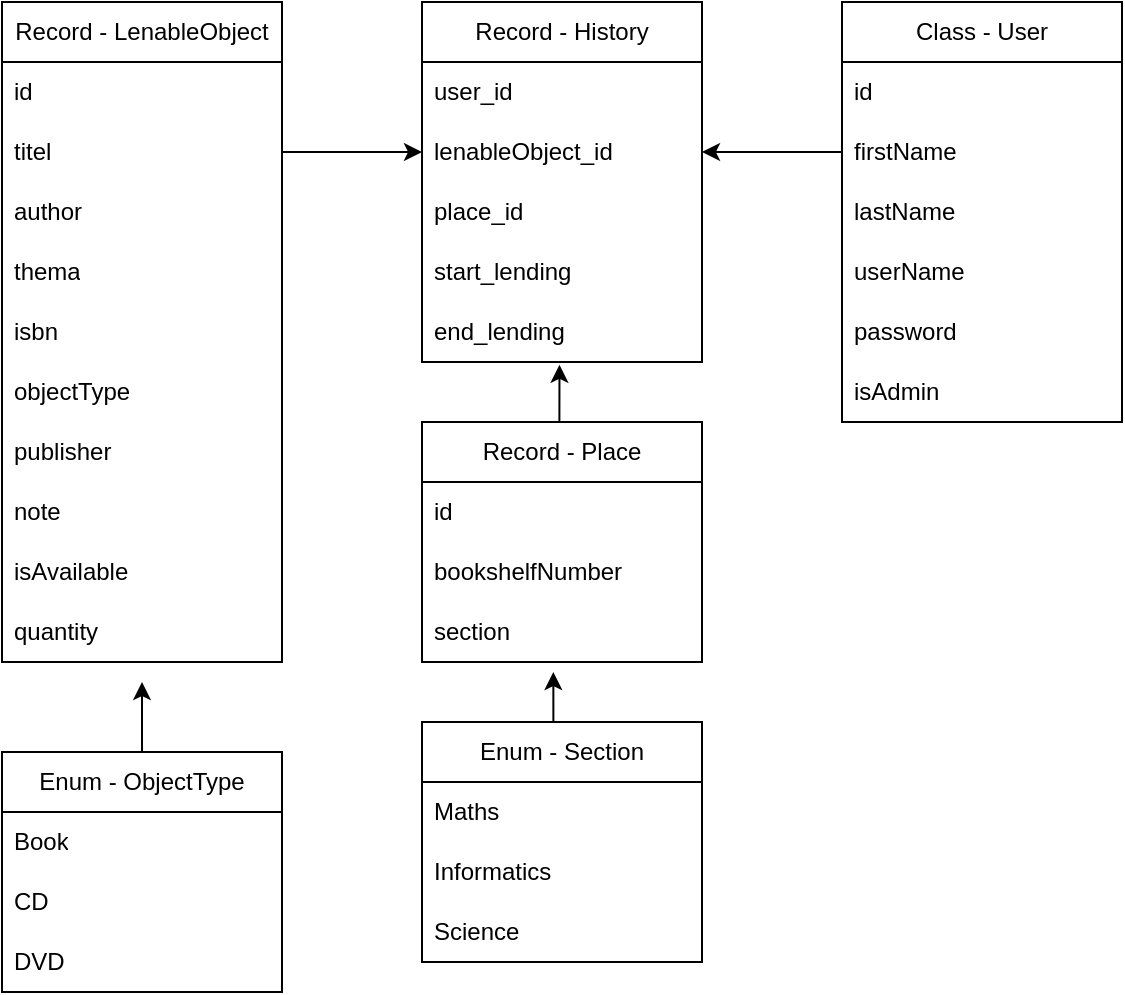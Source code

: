 <mxfile version="24.8.4">
  <diagram id="C5RBs43oDa-KdzZeNtuy" name="Page-1">
    <mxGraphModel dx="1050" dy="653" grid="1" gridSize="10" guides="1" tooltips="1" connect="1" arrows="1" fold="1" page="1" pageScale="1" pageWidth="827" pageHeight="1169" math="0" shadow="0">
      <root>
        <mxCell id="WIyWlLk6GJQsqaUBKTNV-0" />
        <mxCell id="WIyWlLk6GJQsqaUBKTNV-1" parent="WIyWlLk6GJQsqaUBKTNV-0" />
        <mxCell id="3A213SIepCeW-L8mqM42-1" value="Record -&amp;nbsp;&lt;span style=&quot;background-color: initial;&quot;&gt;LenableObject&lt;/span&gt;" style="swimlane;fontStyle=0;childLayout=stackLayout;horizontal=1;startSize=30;horizontalStack=0;resizeParent=1;resizeParentMax=0;resizeLast=0;collapsible=1;marginBottom=0;whiteSpace=wrap;html=1;" vertex="1" parent="WIyWlLk6GJQsqaUBKTNV-1">
          <mxGeometry x="40" y="150" width="140" height="330" as="geometry" />
        </mxCell>
        <mxCell id="3A213SIepCeW-L8mqM42-2" value="id" style="text;strokeColor=none;fillColor=none;align=left;verticalAlign=middle;spacingLeft=4;spacingRight=4;overflow=hidden;points=[[0,0.5],[1,0.5]];portConstraint=eastwest;rotatable=0;whiteSpace=wrap;html=1;" vertex="1" parent="3A213SIepCeW-L8mqM42-1">
          <mxGeometry y="30" width="140" height="30" as="geometry" />
        </mxCell>
        <mxCell id="3A213SIepCeW-L8mqM42-3" value="titel" style="text;strokeColor=none;fillColor=none;align=left;verticalAlign=middle;spacingLeft=4;spacingRight=4;overflow=hidden;points=[[0,0.5],[1,0.5]];portConstraint=eastwest;rotatable=0;whiteSpace=wrap;html=1;" vertex="1" parent="3A213SIepCeW-L8mqM42-1">
          <mxGeometry y="60" width="140" height="30" as="geometry" />
        </mxCell>
        <mxCell id="3A213SIepCeW-L8mqM42-4" value="author" style="text;strokeColor=none;fillColor=none;align=left;verticalAlign=middle;spacingLeft=4;spacingRight=4;overflow=hidden;points=[[0,0.5],[1,0.5]];portConstraint=eastwest;rotatable=0;whiteSpace=wrap;html=1;" vertex="1" parent="3A213SIepCeW-L8mqM42-1">
          <mxGeometry y="90" width="140" height="30" as="geometry" />
        </mxCell>
        <mxCell id="3A213SIepCeW-L8mqM42-21" value="thema" style="text;strokeColor=none;fillColor=none;align=left;verticalAlign=middle;spacingLeft=4;spacingRight=4;overflow=hidden;points=[[0,0.5],[1,0.5]];portConstraint=eastwest;rotatable=0;whiteSpace=wrap;html=1;" vertex="1" parent="3A213SIepCeW-L8mqM42-1">
          <mxGeometry y="120" width="140" height="30" as="geometry" />
        </mxCell>
        <mxCell id="3A213SIepCeW-L8mqM42-22" value="isbn" style="text;strokeColor=none;fillColor=none;align=left;verticalAlign=middle;spacingLeft=4;spacingRight=4;overflow=hidden;points=[[0,0.5],[1,0.5]];portConstraint=eastwest;rotatable=0;whiteSpace=wrap;html=1;" vertex="1" parent="3A213SIepCeW-L8mqM42-1">
          <mxGeometry y="150" width="140" height="30" as="geometry" />
        </mxCell>
        <mxCell id="3A213SIepCeW-L8mqM42-26" value="objectType" style="text;strokeColor=none;fillColor=none;align=left;verticalAlign=middle;spacingLeft=4;spacingRight=4;overflow=hidden;points=[[0,0.5],[1,0.5]];portConstraint=eastwest;rotatable=0;whiteSpace=wrap;html=1;" vertex="1" parent="3A213SIepCeW-L8mqM42-1">
          <mxGeometry y="180" width="140" height="30" as="geometry" />
        </mxCell>
        <mxCell id="3A213SIepCeW-L8mqM42-25" value="publisher" style="text;strokeColor=none;fillColor=none;align=left;verticalAlign=middle;spacingLeft=4;spacingRight=4;overflow=hidden;points=[[0,0.5],[1,0.5]];portConstraint=eastwest;rotatable=0;whiteSpace=wrap;html=1;" vertex="1" parent="3A213SIepCeW-L8mqM42-1">
          <mxGeometry y="210" width="140" height="30" as="geometry" />
        </mxCell>
        <mxCell id="3A213SIepCeW-L8mqM42-27" value="note" style="text;strokeColor=none;fillColor=none;align=left;verticalAlign=middle;spacingLeft=4;spacingRight=4;overflow=hidden;points=[[0,0.5],[1,0.5]];portConstraint=eastwest;rotatable=0;whiteSpace=wrap;html=1;" vertex="1" parent="3A213SIepCeW-L8mqM42-1">
          <mxGeometry y="240" width="140" height="30" as="geometry" />
        </mxCell>
        <mxCell id="3A213SIepCeW-L8mqM42-40" value="isAvailable" style="text;strokeColor=none;fillColor=none;align=left;verticalAlign=middle;spacingLeft=4;spacingRight=4;overflow=hidden;points=[[0,0.5],[1,0.5]];portConstraint=eastwest;rotatable=0;whiteSpace=wrap;html=1;" vertex="1" parent="3A213SIepCeW-L8mqM42-1">
          <mxGeometry y="270" width="140" height="30" as="geometry" />
        </mxCell>
        <mxCell id="3A213SIepCeW-L8mqM42-41" value="quantity" style="text;strokeColor=none;fillColor=none;align=left;verticalAlign=middle;spacingLeft=4;spacingRight=4;overflow=hidden;points=[[0,0.5],[1,0.5]];portConstraint=eastwest;rotatable=0;whiteSpace=wrap;html=1;" vertex="1" parent="3A213SIepCeW-L8mqM42-1">
          <mxGeometry y="300" width="140" height="30" as="geometry" />
        </mxCell>
        <mxCell id="3A213SIepCeW-L8mqM42-5" value="Enum - ObjectType" style="swimlane;fontStyle=0;childLayout=stackLayout;horizontal=1;startSize=30;horizontalStack=0;resizeParent=1;resizeParentMax=0;resizeLast=0;collapsible=1;marginBottom=0;whiteSpace=wrap;html=1;" vertex="1" parent="WIyWlLk6GJQsqaUBKTNV-1">
          <mxGeometry x="40" y="525" width="140" height="120" as="geometry" />
        </mxCell>
        <mxCell id="3A213SIepCeW-L8mqM42-6" value="Book" style="text;strokeColor=none;fillColor=none;align=left;verticalAlign=middle;spacingLeft=4;spacingRight=4;overflow=hidden;points=[[0,0.5],[1,0.5]];portConstraint=eastwest;rotatable=0;whiteSpace=wrap;html=1;" vertex="1" parent="3A213SIepCeW-L8mqM42-5">
          <mxGeometry y="30" width="140" height="30" as="geometry" />
        </mxCell>
        <mxCell id="3A213SIepCeW-L8mqM42-7" value="CD" style="text;strokeColor=none;fillColor=none;align=left;verticalAlign=middle;spacingLeft=4;spacingRight=4;overflow=hidden;points=[[0,0.5],[1,0.5]];portConstraint=eastwest;rotatable=0;whiteSpace=wrap;html=1;" vertex="1" parent="3A213SIepCeW-L8mqM42-5">
          <mxGeometry y="60" width="140" height="30" as="geometry" />
        </mxCell>
        <mxCell id="3A213SIepCeW-L8mqM42-8" value="DVD" style="text;strokeColor=none;fillColor=none;align=left;verticalAlign=middle;spacingLeft=4;spacingRight=4;overflow=hidden;points=[[0,0.5],[1,0.5]];portConstraint=eastwest;rotatable=0;whiteSpace=wrap;html=1;" vertex="1" parent="3A213SIepCeW-L8mqM42-5">
          <mxGeometry y="90" width="140" height="30" as="geometry" />
        </mxCell>
        <mxCell id="3A213SIepCeW-L8mqM42-9" value="Record - History" style="swimlane;fontStyle=0;childLayout=stackLayout;horizontal=1;startSize=30;horizontalStack=0;resizeParent=1;resizeParentMax=0;resizeLast=0;collapsible=1;marginBottom=0;whiteSpace=wrap;html=1;" vertex="1" parent="WIyWlLk6GJQsqaUBKTNV-1">
          <mxGeometry x="250" y="150" width="140" height="180" as="geometry" />
        </mxCell>
        <mxCell id="3A213SIepCeW-L8mqM42-10" value="user_id" style="text;strokeColor=none;fillColor=none;align=left;verticalAlign=middle;spacingLeft=4;spacingRight=4;overflow=hidden;points=[[0,0.5],[1,0.5]];portConstraint=eastwest;rotatable=0;whiteSpace=wrap;html=1;" vertex="1" parent="3A213SIepCeW-L8mqM42-9">
          <mxGeometry y="30" width="140" height="30" as="geometry" />
        </mxCell>
        <mxCell id="3A213SIepCeW-L8mqM42-11" value="lenableObject_id" style="text;strokeColor=none;fillColor=none;align=left;verticalAlign=middle;spacingLeft=4;spacingRight=4;overflow=hidden;points=[[0,0.5],[1,0.5]];portConstraint=eastwest;rotatable=0;whiteSpace=wrap;html=1;" vertex="1" parent="3A213SIepCeW-L8mqM42-9">
          <mxGeometry y="60" width="140" height="30" as="geometry" />
        </mxCell>
        <mxCell id="3A213SIepCeW-L8mqM42-12" value="place_id" style="text;strokeColor=none;fillColor=none;align=left;verticalAlign=middle;spacingLeft=4;spacingRight=4;overflow=hidden;points=[[0,0.5],[1,0.5]];portConstraint=eastwest;rotatable=0;whiteSpace=wrap;html=1;" vertex="1" parent="3A213SIepCeW-L8mqM42-9">
          <mxGeometry y="90" width="140" height="30" as="geometry" />
        </mxCell>
        <mxCell id="3A213SIepCeW-L8mqM42-23" value="start_lending" style="text;strokeColor=none;fillColor=none;align=left;verticalAlign=middle;spacingLeft=4;spacingRight=4;overflow=hidden;points=[[0,0.5],[1,0.5]];portConstraint=eastwest;rotatable=0;whiteSpace=wrap;html=1;" vertex="1" parent="3A213SIepCeW-L8mqM42-9">
          <mxGeometry y="120" width="140" height="30" as="geometry" />
        </mxCell>
        <mxCell id="3A213SIepCeW-L8mqM42-24" value="end_lending" style="text;strokeColor=none;fillColor=none;align=left;verticalAlign=middle;spacingLeft=4;spacingRight=4;overflow=hidden;points=[[0,0.5],[1,0.5]];portConstraint=eastwest;rotatable=0;whiteSpace=wrap;html=1;" vertex="1" parent="3A213SIepCeW-L8mqM42-9">
          <mxGeometry y="150" width="140" height="30" as="geometry" />
        </mxCell>
        <mxCell id="3A213SIepCeW-L8mqM42-13" value="Record - Place" style="swimlane;fontStyle=0;childLayout=stackLayout;horizontal=1;startSize=30;horizontalStack=0;resizeParent=1;resizeParentMax=0;resizeLast=0;collapsible=1;marginBottom=0;whiteSpace=wrap;html=1;" vertex="1" parent="WIyWlLk6GJQsqaUBKTNV-1">
          <mxGeometry x="250" y="360" width="140" height="120" as="geometry" />
        </mxCell>
        <mxCell id="3A213SIepCeW-L8mqM42-14" value="id" style="text;strokeColor=none;fillColor=none;align=left;verticalAlign=middle;spacingLeft=4;spacingRight=4;overflow=hidden;points=[[0,0.5],[1,0.5]];portConstraint=eastwest;rotatable=0;whiteSpace=wrap;html=1;" vertex="1" parent="3A213SIepCeW-L8mqM42-13">
          <mxGeometry y="30" width="140" height="30" as="geometry" />
        </mxCell>
        <mxCell id="3A213SIepCeW-L8mqM42-15" value="bookshelfNumber" style="text;strokeColor=none;fillColor=none;align=left;verticalAlign=middle;spacingLeft=4;spacingRight=4;overflow=hidden;points=[[0,0.5],[1,0.5]];portConstraint=eastwest;rotatable=0;whiteSpace=wrap;html=1;" vertex="1" parent="3A213SIepCeW-L8mqM42-13">
          <mxGeometry y="60" width="140" height="30" as="geometry" />
        </mxCell>
        <mxCell id="3A213SIepCeW-L8mqM42-16" value="section" style="text;strokeColor=none;fillColor=none;align=left;verticalAlign=middle;spacingLeft=4;spacingRight=4;overflow=hidden;points=[[0,0.5],[1,0.5]];portConstraint=eastwest;rotatable=0;whiteSpace=wrap;html=1;" vertex="1" parent="3A213SIepCeW-L8mqM42-13">
          <mxGeometry y="90" width="140" height="30" as="geometry" />
        </mxCell>
        <mxCell id="3A213SIepCeW-L8mqM42-17" value="Class - User" style="swimlane;fontStyle=0;childLayout=stackLayout;horizontal=1;startSize=30;horizontalStack=0;resizeParent=1;resizeParentMax=0;resizeLast=0;collapsible=1;marginBottom=0;whiteSpace=wrap;html=1;" vertex="1" parent="WIyWlLk6GJQsqaUBKTNV-1">
          <mxGeometry x="460" y="150" width="140" height="210" as="geometry" />
        </mxCell>
        <mxCell id="3A213SIepCeW-L8mqM42-18" value="id" style="text;strokeColor=none;fillColor=none;align=left;verticalAlign=middle;spacingLeft=4;spacingRight=4;overflow=hidden;points=[[0,0.5],[1,0.5]];portConstraint=eastwest;rotatable=0;whiteSpace=wrap;html=1;" vertex="1" parent="3A213SIepCeW-L8mqM42-17">
          <mxGeometry y="30" width="140" height="30" as="geometry" />
        </mxCell>
        <mxCell id="3A213SIepCeW-L8mqM42-19" value="firstName" style="text;strokeColor=none;fillColor=none;align=left;verticalAlign=middle;spacingLeft=4;spacingRight=4;overflow=hidden;points=[[0,0.5],[1,0.5]];portConstraint=eastwest;rotatable=0;whiteSpace=wrap;html=1;" vertex="1" parent="3A213SIepCeW-L8mqM42-17">
          <mxGeometry y="60" width="140" height="30" as="geometry" />
        </mxCell>
        <mxCell id="3A213SIepCeW-L8mqM42-20" value="lastName" style="text;strokeColor=none;fillColor=none;align=left;verticalAlign=middle;spacingLeft=4;spacingRight=4;overflow=hidden;points=[[0,0.5],[1,0.5]];portConstraint=eastwest;rotatable=0;whiteSpace=wrap;html=1;" vertex="1" parent="3A213SIepCeW-L8mqM42-17">
          <mxGeometry y="90" width="140" height="30" as="geometry" />
        </mxCell>
        <mxCell id="3A213SIepCeW-L8mqM42-38" value="userName" style="text;strokeColor=none;fillColor=none;align=left;verticalAlign=middle;spacingLeft=4;spacingRight=4;overflow=hidden;points=[[0,0.5],[1,0.5]];portConstraint=eastwest;rotatable=0;whiteSpace=wrap;html=1;" vertex="1" parent="3A213SIepCeW-L8mqM42-17">
          <mxGeometry y="120" width="140" height="30" as="geometry" />
        </mxCell>
        <mxCell id="3A213SIepCeW-L8mqM42-39" value="password" style="text;strokeColor=none;fillColor=none;align=left;verticalAlign=middle;spacingLeft=4;spacingRight=4;overflow=hidden;points=[[0,0.5],[1,0.5]];portConstraint=eastwest;rotatable=0;whiteSpace=wrap;html=1;" vertex="1" parent="3A213SIepCeW-L8mqM42-17">
          <mxGeometry y="150" width="140" height="30" as="geometry" />
        </mxCell>
        <mxCell id="3A213SIepCeW-L8mqM42-42" value="isAdmin" style="text;strokeColor=none;fillColor=none;align=left;verticalAlign=middle;spacingLeft=4;spacingRight=4;overflow=hidden;points=[[0,0.5],[1,0.5]];portConstraint=eastwest;rotatable=0;whiteSpace=wrap;html=1;" vertex="1" parent="3A213SIepCeW-L8mqM42-17">
          <mxGeometry y="180" width="140" height="30" as="geometry" />
        </mxCell>
        <mxCell id="3A213SIepCeW-L8mqM42-28" value="Enum - Section" style="swimlane;fontStyle=0;childLayout=stackLayout;horizontal=1;startSize=30;horizontalStack=0;resizeParent=1;resizeParentMax=0;resizeLast=0;collapsible=1;marginBottom=0;whiteSpace=wrap;html=1;" vertex="1" parent="WIyWlLk6GJQsqaUBKTNV-1">
          <mxGeometry x="250" y="510" width="140" height="120" as="geometry" />
        </mxCell>
        <mxCell id="3A213SIepCeW-L8mqM42-29" value="Maths" style="text;strokeColor=none;fillColor=none;align=left;verticalAlign=middle;spacingLeft=4;spacingRight=4;overflow=hidden;points=[[0,0.5],[1,0.5]];portConstraint=eastwest;rotatable=0;whiteSpace=wrap;html=1;" vertex="1" parent="3A213SIepCeW-L8mqM42-28">
          <mxGeometry y="30" width="140" height="30" as="geometry" />
        </mxCell>
        <mxCell id="3A213SIepCeW-L8mqM42-30" value="Informatics" style="text;strokeColor=none;fillColor=none;align=left;verticalAlign=middle;spacingLeft=4;spacingRight=4;overflow=hidden;points=[[0,0.5],[1,0.5]];portConstraint=eastwest;rotatable=0;whiteSpace=wrap;html=1;" vertex="1" parent="3A213SIepCeW-L8mqM42-28">
          <mxGeometry y="60" width="140" height="30" as="geometry" />
        </mxCell>
        <mxCell id="3A213SIepCeW-L8mqM42-31" value="Science" style="text;strokeColor=none;fillColor=none;align=left;verticalAlign=middle;spacingLeft=4;spacingRight=4;overflow=hidden;points=[[0,0.5],[1,0.5]];portConstraint=eastwest;rotatable=0;whiteSpace=wrap;html=1;" vertex="1" parent="3A213SIepCeW-L8mqM42-28">
          <mxGeometry y="90" width="140" height="30" as="geometry" />
        </mxCell>
        <mxCell id="3A213SIepCeW-L8mqM42-32" style="edgeStyle=orthogonalEdgeStyle;rounded=0;orthogonalLoop=1;jettySize=auto;html=1;exitX=0;exitY=0.5;exitDx=0;exitDy=0;entryX=1;entryY=0.5;entryDx=0;entryDy=0;" edge="1" parent="WIyWlLk6GJQsqaUBKTNV-1" source="3A213SIepCeW-L8mqM42-19" target="3A213SIepCeW-L8mqM42-11">
          <mxGeometry relative="1" as="geometry" />
        </mxCell>
        <mxCell id="3A213SIepCeW-L8mqM42-33" style="edgeStyle=orthogonalEdgeStyle;rounded=0;orthogonalLoop=1;jettySize=auto;html=1;exitX=1;exitY=0.5;exitDx=0;exitDy=0;entryX=0;entryY=0.5;entryDx=0;entryDy=0;" edge="1" parent="WIyWlLk6GJQsqaUBKTNV-1" source="3A213SIepCeW-L8mqM42-3" target="3A213SIepCeW-L8mqM42-11">
          <mxGeometry relative="1" as="geometry" />
        </mxCell>
        <mxCell id="3A213SIepCeW-L8mqM42-34" style="edgeStyle=orthogonalEdgeStyle;rounded=0;orthogonalLoop=1;jettySize=auto;html=1;exitX=0.5;exitY=0;exitDx=0;exitDy=0;entryX=0.491;entryY=1.047;entryDx=0;entryDy=0;entryPerimeter=0;" edge="1" parent="WIyWlLk6GJQsqaUBKTNV-1" source="3A213SIepCeW-L8mqM42-13" target="3A213SIepCeW-L8mqM42-24">
          <mxGeometry relative="1" as="geometry" />
        </mxCell>
        <mxCell id="3A213SIepCeW-L8mqM42-35" style="edgeStyle=orthogonalEdgeStyle;rounded=0;orthogonalLoop=1;jettySize=auto;html=1;exitX=0.5;exitY=0;exitDx=0;exitDy=0;entryX=0.469;entryY=1.167;entryDx=0;entryDy=0;entryPerimeter=0;" edge="1" parent="WIyWlLk6GJQsqaUBKTNV-1" source="3A213SIepCeW-L8mqM42-28" target="3A213SIepCeW-L8mqM42-16">
          <mxGeometry relative="1" as="geometry" />
        </mxCell>
        <mxCell id="3A213SIepCeW-L8mqM42-37" style="edgeStyle=orthogonalEdgeStyle;rounded=0;orthogonalLoop=1;jettySize=auto;html=1;exitX=0.5;exitY=0;exitDx=0;exitDy=0;" edge="1" parent="WIyWlLk6GJQsqaUBKTNV-1" source="3A213SIepCeW-L8mqM42-5">
          <mxGeometry relative="1" as="geometry">
            <mxPoint x="110" y="490" as="targetPoint" />
          </mxGeometry>
        </mxCell>
      </root>
    </mxGraphModel>
  </diagram>
</mxfile>
